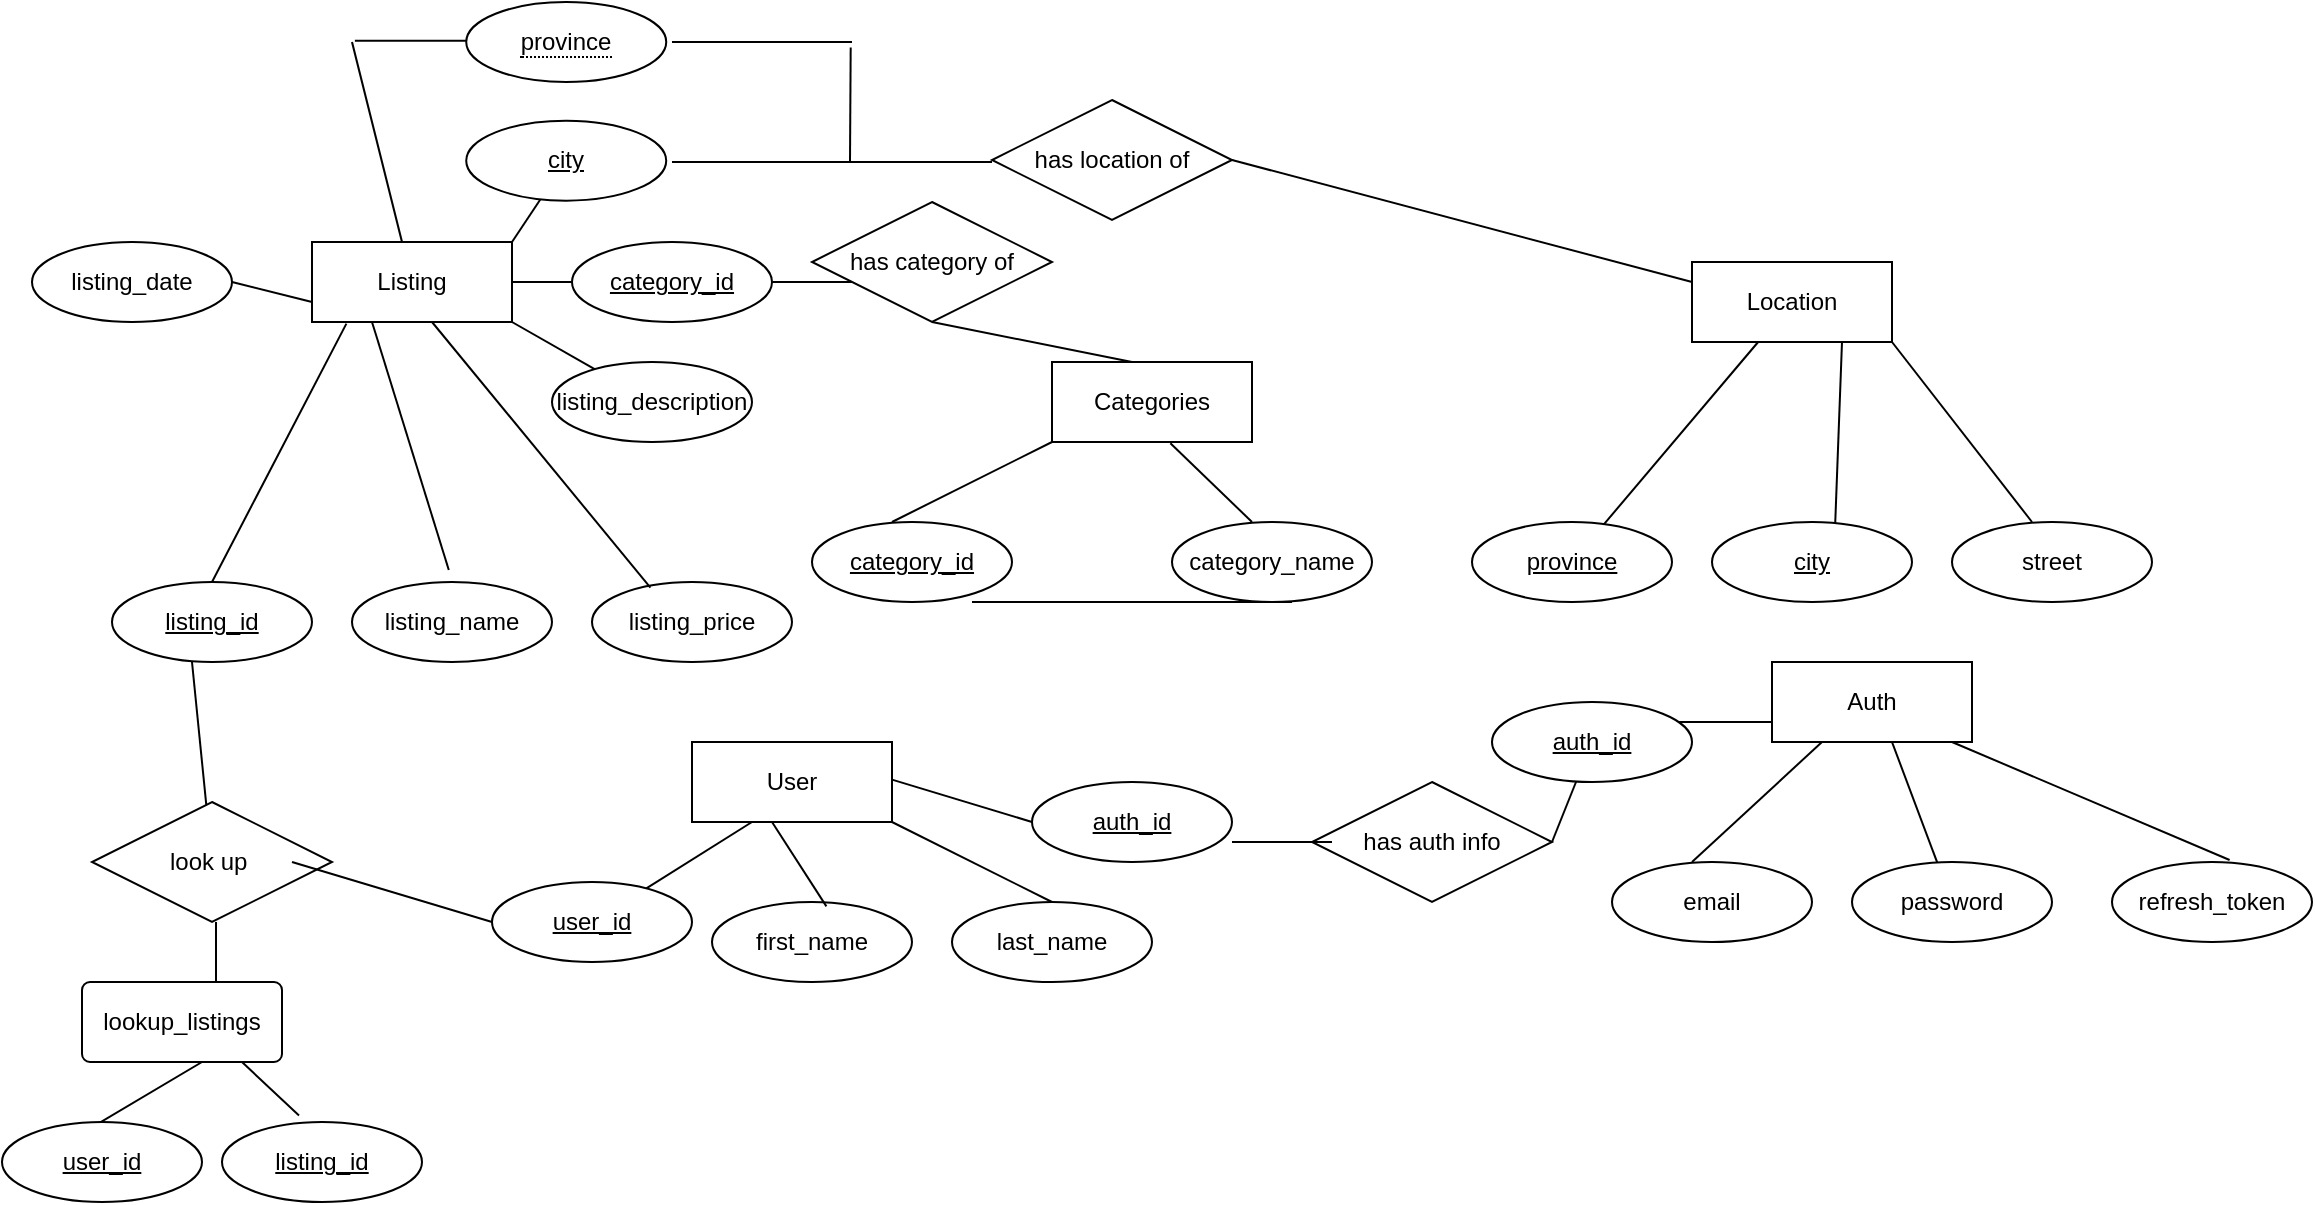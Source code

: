 <mxfile version="13.10.4" type="github">
  <diagram id="lJusU90D1SwoFdwMNqTP" name="Page-1">
    <mxGraphModel dx="2071" dy="645" grid="1" gridSize="10" guides="1" tooltips="1" connect="1" arrows="1" fold="1" page="1" pageScale="1" pageWidth="850" pageHeight="1100" math="0" shadow="0">
      <root>
        <mxCell id="0" />
        <mxCell id="1" parent="0" />
        <mxCell id="3cMcINZh52HeWopU8un9-40" value="listing_id" style="ellipse;whiteSpace=wrap;html=1;align=center;fontStyle=4;" vertex="1" parent="1">
          <mxGeometry x="-190" y="310" width="100" height="40" as="geometry" />
        </mxCell>
        <mxCell id="3cMcINZh52HeWopU8un9-41" value="User" style="whiteSpace=wrap;html=1;align=center;" vertex="1" parent="1">
          <mxGeometry x="100" y="390" width="100" height="40" as="geometry" />
        </mxCell>
        <mxCell id="3cMcINZh52HeWopU8un9-42" value="Auth&lt;br&gt;" style="whiteSpace=wrap;html=1;align=center;" vertex="1" parent="1">
          <mxGeometry x="640" y="350" width="100" height="40" as="geometry" />
        </mxCell>
        <mxCell id="3cMcINZh52HeWopU8un9-43" value="Categories" style="whiteSpace=wrap;html=1;align=center;" vertex="1" parent="1">
          <mxGeometry x="280" y="200" width="100" height="40" as="geometry" />
        </mxCell>
        <mxCell id="3cMcINZh52HeWopU8un9-44" value="Location" style="whiteSpace=wrap;html=1;align=center;" vertex="1" parent="1">
          <mxGeometry x="600" y="150" width="100" height="40" as="geometry" />
        </mxCell>
        <mxCell id="3cMcINZh52HeWopU8un9-46" value="Listing" style="whiteSpace=wrap;html=1;align=center;" vertex="1" parent="1">
          <mxGeometry x="-90" y="140" width="100" height="40" as="geometry" />
        </mxCell>
        <mxCell id="3cMcINZh52HeWopU8un9-55" value="" style="endArrow=none;html=1;rounded=0;entryX=0.172;entryY=1.02;entryDx=0;entryDy=0;entryPerimeter=0;" edge="1" parent="1" target="3cMcINZh52HeWopU8un9-46">
          <mxGeometry relative="1" as="geometry">
            <mxPoint x="-140" y="310" as="sourcePoint" />
            <mxPoint x="20" y="310" as="targetPoint" />
          </mxGeometry>
        </mxCell>
        <mxCell id="3cMcINZh52HeWopU8un9-56" value="listing_name" style="ellipse;whiteSpace=wrap;html=1;align=center;" vertex="1" parent="1">
          <mxGeometry x="-70" y="310" width="100" height="40" as="geometry" />
        </mxCell>
        <mxCell id="3cMcINZh52HeWopU8un9-57" value="listing_price" style="ellipse;whiteSpace=wrap;html=1;align=center;" vertex="1" parent="1">
          <mxGeometry x="50" y="310" width="100" height="40" as="geometry" />
        </mxCell>
        <mxCell id="3cMcINZh52HeWopU8un9-58" value="listing_description" style="ellipse;whiteSpace=wrap;html=1;align=center;" vertex="1" parent="1">
          <mxGeometry x="30" y="200" width="100" height="40" as="geometry" />
        </mxCell>
        <mxCell id="3cMcINZh52HeWopU8un9-59" value="" style="endArrow=none;html=1;rounded=0;entryX=0.484;entryY=-0.15;entryDx=0;entryDy=0;entryPerimeter=0;" edge="1" parent="1" target="3cMcINZh52HeWopU8un9-56">
          <mxGeometry relative="1" as="geometry">
            <mxPoint x="-60" y="180" as="sourcePoint" />
            <mxPoint x="100" y="180" as="targetPoint" />
          </mxGeometry>
        </mxCell>
        <mxCell id="3cMcINZh52HeWopU8un9-60" value="" style="endArrow=none;html=1;rounded=0;entryX=0.292;entryY=0.07;entryDx=0;entryDy=0;entryPerimeter=0;" edge="1" parent="1" target="3cMcINZh52HeWopU8un9-57">
          <mxGeometry relative="1" as="geometry">
            <mxPoint x="-30" y="180" as="sourcePoint" />
            <mxPoint x="130" y="180" as="targetPoint" />
          </mxGeometry>
        </mxCell>
        <mxCell id="3cMcINZh52HeWopU8un9-66" value="" style="endArrow=none;html=1;rounded=0;exitX=1;exitY=1;exitDx=0;exitDy=0;" edge="1" parent="1" source="3cMcINZh52HeWopU8un9-46" target="3cMcINZh52HeWopU8un9-58">
          <mxGeometry relative="1" as="geometry">
            <mxPoint y="170" as="sourcePoint" />
            <mxPoint x="160" y="170" as="targetPoint" />
          </mxGeometry>
        </mxCell>
        <mxCell id="3cMcINZh52HeWopU8un9-67" value="" style="endArrow=none;html=1;rounded=0;" edge="1" parent="1" source="3cMcINZh52HeWopU8un9-44" target="3cMcINZh52HeWopU8un9-68">
          <mxGeometry relative="1" as="geometry">
            <mxPoint x="540" y="400" as="sourcePoint" />
            <mxPoint x="700" y="400" as="targetPoint" />
          </mxGeometry>
        </mxCell>
        <mxCell id="3cMcINZh52HeWopU8un9-68" value="province" style="ellipse;whiteSpace=wrap;html=1;align=center;fontStyle=4;" vertex="1" parent="1">
          <mxGeometry x="490" y="280" width="100" height="40" as="geometry" />
        </mxCell>
        <mxCell id="3cMcINZh52HeWopU8un9-71" value="" style="endArrow=none;html=1;rounded=0;entryX=0;entryY=1;entryDx=0;entryDy=0;" edge="1" parent="1" target="3cMcINZh52HeWopU8un9-43">
          <mxGeometry relative="1" as="geometry">
            <mxPoint x="200" y="280" as="sourcePoint" />
            <mxPoint x="360" y="280" as="targetPoint" />
          </mxGeometry>
        </mxCell>
        <mxCell id="3cMcINZh52HeWopU8un9-73" value="category_name" style="ellipse;whiteSpace=wrap;html=1;align=center;" vertex="1" parent="1">
          <mxGeometry x="340" y="280" width="100" height="40" as="geometry" />
        </mxCell>
        <mxCell id="3cMcINZh52HeWopU8un9-75" value="" style="endArrow=none;html=1;rounded=0;entryX=0.592;entryY=1.015;entryDx=0;entryDy=0;entryPerimeter=0;" edge="1" parent="1" target="3cMcINZh52HeWopU8un9-43">
          <mxGeometry relative="1" as="geometry">
            <mxPoint x="380" y="280" as="sourcePoint" />
            <mxPoint x="540" y="280" as="targetPoint" />
          </mxGeometry>
        </mxCell>
        <mxCell id="3cMcINZh52HeWopU8un9-79" value="" style="endArrow=none;html=1;rounded=0;" edge="1" parent="1" target="3cMcINZh52HeWopU8un9-121">
          <mxGeometry relative="1" as="geometry">
            <mxPoint x="10" y="160" as="sourcePoint" />
            <mxPoint x="90" y="160" as="targetPoint" />
          </mxGeometry>
        </mxCell>
        <mxCell id="3cMcINZh52HeWopU8un9-83" value="" style="endArrow=none;html=1;rounded=0;entryX=0.5;entryY=0;entryDx=0;entryDy=0;" edge="1" parent="1">
          <mxGeometry relative="1" as="geometry">
            <mxPoint x="700" y="190" as="sourcePoint" />
            <mxPoint x="770" y="280" as="targetPoint" />
          </mxGeometry>
        </mxCell>
        <mxCell id="3cMcINZh52HeWopU8un9-84" value="" style="endArrow=none;html=1;rounded=0;entryX=0.616;entryY=0.022;entryDx=0;entryDy=0;entryPerimeter=0;exitX=0.75;exitY=1;exitDx=0;exitDy=0;" edge="1" parent="1" source="3cMcINZh52HeWopU8un9-44" target="3cMcINZh52HeWopU8un9-154">
          <mxGeometry relative="1" as="geometry">
            <mxPoint x="560" y="219.5" as="sourcePoint" />
            <mxPoint x="682.8" y="284.6" as="targetPoint" />
          </mxGeometry>
        </mxCell>
        <mxCell id="3cMcINZh52HeWopU8un9-86" value="" style="endArrow=none;html=1;rounded=0;exitX=1;exitY=0;exitDx=0;exitDy=0;" edge="1" parent="1" source="3cMcINZh52HeWopU8un9-46" target="3cMcINZh52HeWopU8un9-122">
          <mxGeometry relative="1" as="geometry">
            <mxPoint x="-40" y="120" as="sourcePoint" />
            <mxPoint x="37.117" y="99.325" as="targetPoint" />
          </mxGeometry>
        </mxCell>
        <mxCell id="3cMcINZh52HeWopU8un9-89" value="email" style="ellipse;whiteSpace=wrap;html=1;align=center;" vertex="1" parent="1">
          <mxGeometry x="560" y="450" width="100" height="40" as="geometry" />
        </mxCell>
        <mxCell id="3cMcINZh52HeWopU8un9-90" value="password" style="ellipse;whiteSpace=wrap;html=1;align=center;" vertex="1" parent="1">
          <mxGeometry x="680" y="450" width="100" height="40" as="geometry" />
        </mxCell>
        <mxCell id="3cMcINZh52HeWopU8un9-91" value="" style="endArrow=none;html=1;rounded=0;entryX=0.25;entryY=1;entryDx=0;entryDy=0;" edge="1" parent="1" target="3cMcINZh52HeWopU8un9-42">
          <mxGeometry relative="1" as="geometry">
            <mxPoint x="600" y="450" as="sourcePoint" />
            <mxPoint x="760" y="450" as="targetPoint" />
          </mxGeometry>
        </mxCell>
        <mxCell id="3cMcINZh52HeWopU8un9-92" value="refresh_token" style="ellipse;whiteSpace=wrap;html=1;align=center;" vertex="1" parent="1">
          <mxGeometry x="810" y="450" width="100" height="40" as="geometry" />
        </mxCell>
        <mxCell id="3cMcINZh52HeWopU8un9-94" value="" style="endArrow=none;html=1;rounded=0;" edge="1" parent="1" target="3cMcINZh52HeWopU8un9-90">
          <mxGeometry relative="1" as="geometry">
            <mxPoint x="700" y="390" as="sourcePoint" />
            <mxPoint x="860" y="390" as="targetPoint" />
          </mxGeometry>
        </mxCell>
        <mxCell id="3cMcINZh52HeWopU8un9-95" value="" style="endArrow=none;html=1;rounded=0;entryX=0.588;entryY=-0.025;entryDx=0;entryDy=0;entryPerimeter=0;" edge="1" parent="1" target="3cMcINZh52HeWopU8un9-92">
          <mxGeometry relative="1" as="geometry">
            <mxPoint x="730" y="390" as="sourcePoint" />
            <mxPoint x="890" y="390" as="targetPoint" />
          </mxGeometry>
        </mxCell>
        <mxCell id="3cMcINZh52HeWopU8un9-97" value="" style="endArrow=none;html=1;rounded=0;" edge="1" parent="1">
          <mxGeometry relative="1" as="geometry">
            <mxPoint x="580" y="380" as="sourcePoint" />
            <mxPoint x="640" y="380" as="targetPoint" />
          </mxGeometry>
        </mxCell>
        <mxCell id="3cMcINZh52HeWopU8un9-100" value="first_name" style="ellipse;whiteSpace=wrap;html=1;align=center;" vertex="1" parent="1">
          <mxGeometry x="110" y="470" width="100" height="40" as="geometry" />
        </mxCell>
        <mxCell id="3cMcINZh52HeWopU8un9-101" value="last_name" style="ellipse;whiteSpace=wrap;html=1;align=center;" vertex="1" parent="1">
          <mxGeometry x="230" y="470" width="100" height="40" as="geometry" />
        </mxCell>
        <mxCell id="3cMcINZh52HeWopU8un9-105" value="listing_date" style="ellipse;whiteSpace=wrap;html=1;align=center;" vertex="1" parent="1">
          <mxGeometry x="-230" y="140" width="100" height="40" as="geometry" />
        </mxCell>
        <mxCell id="3cMcINZh52HeWopU8un9-107" value="" style="endArrow=none;html=1;rounded=0;exitX=1;exitY=0.5;exitDx=0;exitDy=0;" edge="1" parent="1" source="3cMcINZh52HeWopU8un9-105">
          <mxGeometry relative="1" as="geometry">
            <mxPoint x="-250" y="170" as="sourcePoint" />
            <mxPoint x="-90" y="170" as="targetPoint" />
          </mxGeometry>
        </mxCell>
        <mxCell id="3cMcINZh52HeWopU8un9-108" value="" style="endArrow=none;html=1;rounded=0;" edge="1" parent="1">
          <mxGeometry relative="1" as="geometry">
            <mxPoint x="77.179" y="463.213" as="sourcePoint" />
            <mxPoint x="130" y="430" as="targetPoint" />
          </mxGeometry>
        </mxCell>
        <mxCell id="3cMcINZh52HeWopU8un9-109" value="" style="endArrow=none;html=1;rounded=0;entryX=0.572;entryY=0.055;entryDx=0;entryDy=0;entryPerimeter=0;" edge="1" parent="1" target="3cMcINZh52HeWopU8un9-100">
          <mxGeometry relative="1" as="geometry">
            <mxPoint x="140" y="430" as="sourcePoint" />
            <mxPoint x="300" y="430" as="targetPoint" />
          </mxGeometry>
        </mxCell>
        <mxCell id="3cMcINZh52HeWopU8un9-110" value="" style="endArrow=none;html=1;rounded=0;entryX=0.5;entryY=0;entryDx=0;entryDy=0;" edge="1" parent="1" target="3cMcINZh52HeWopU8un9-101">
          <mxGeometry relative="1" as="geometry">
            <mxPoint x="200" y="430" as="sourcePoint" />
            <mxPoint x="360" y="430" as="targetPoint" />
          </mxGeometry>
        </mxCell>
        <mxCell id="3cMcINZh52HeWopU8un9-111" value="lookup_listings" style="rounded=1;arcSize=10;whiteSpace=wrap;html=1;align=center;" vertex="1" parent="1">
          <mxGeometry x="-205" y="510" width="100" height="40" as="geometry" />
        </mxCell>
        <mxCell id="3cMcINZh52HeWopU8un9-113" value="" style="endArrow=none;html=1;rounded=0;entryX=0.39;entryY=0.154;entryDx=0;entryDy=0;entryPerimeter=0;" edge="1" parent="1">
          <mxGeometry relative="1" as="geometry">
            <mxPoint x="-145" y="550" as="sourcePoint" />
            <mxPoint x="-206" y="586.16" as="targetPoint" />
          </mxGeometry>
        </mxCell>
        <mxCell id="3cMcINZh52HeWopU8un9-118" value="category_id" style="ellipse;whiteSpace=wrap;html=1;align=center;fontStyle=4;" vertex="1" parent="1">
          <mxGeometry x="160" y="280" width="100" height="40" as="geometry" />
        </mxCell>
        <mxCell id="3cMcINZh52HeWopU8un9-119" value="user_id" style="ellipse;whiteSpace=wrap;html=1;align=center;fontStyle=4;" vertex="1" parent="1">
          <mxGeometry y="460" width="100" height="40" as="geometry" />
        </mxCell>
        <mxCell id="3cMcINZh52HeWopU8un9-120" value="auth_id" style="ellipse;whiteSpace=wrap;html=1;align=center;fontStyle=4;" vertex="1" parent="1">
          <mxGeometry x="500" y="370" width="100" height="40" as="geometry" />
        </mxCell>
        <mxCell id="3cMcINZh52HeWopU8un9-121" value="category_id" style="ellipse;whiteSpace=wrap;html=1;align=center;fontStyle=4;" vertex="1" parent="1">
          <mxGeometry x="40" y="140" width="100" height="40" as="geometry" />
        </mxCell>
        <mxCell id="3cMcINZh52HeWopU8un9-122" value="city" style="ellipse;whiteSpace=wrap;html=1;align=center;fontStyle=4;" vertex="1" parent="1">
          <mxGeometry x="-12.883" y="79.325" width="100" height="40" as="geometry" />
        </mxCell>
        <mxCell id="3cMcINZh52HeWopU8un9-123" value="user_id" style="ellipse;whiteSpace=wrap;html=1;align=center;fontStyle=4;" vertex="1" parent="1">
          <mxGeometry x="-245" y="580" width="100" height="40" as="geometry" />
        </mxCell>
        <mxCell id="3cMcINZh52HeWopU8un9-124" value="listing_id" style="ellipse;whiteSpace=wrap;html=1;align=center;fontStyle=4;" vertex="1" parent="1">
          <mxGeometry x="-135" y="580" width="100" height="40" as="geometry" />
        </mxCell>
        <mxCell id="3cMcINZh52HeWopU8un9-125" value="" style="endArrow=none;html=1;rounded=0;entryX=0.385;entryY=-0.081;entryDx=0;entryDy=0;entryPerimeter=0;" edge="1" parent="1" target="3cMcINZh52HeWopU8un9-124">
          <mxGeometry relative="1" as="geometry">
            <mxPoint x="-125" y="550" as="sourcePoint" />
            <mxPoint x="-26.5" y="596.76" as="targetPoint" />
          </mxGeometry>
        </mxCell>
        <mxCell id="3cMcINZh52HeWopU8un9-126" value="auth_id" style="ellipse;whiteSpace=wrap;html=1;align=center;fontStyle=4;" vertex="1" parent="1">
          <mxGeometry x="270" y="410" width="100" height="40" as="geometry" />
        </mxCell>
        <mxCell id="3cMcINZh52HeWopU8un9-127" value="" style="endArrow=none;html=1;rounded=0;entryX=0;entryY=0.5;entryDx=0;entryDy=0;" edge="1" parent="1" target="3cMcINZh52HeWopU8un9-126">
          <mxGeometry relative="1" as="geometry">
            <mxPoint x="200" y="408.82" as="sourcePoint" />
            <mxPoint x="360" y="408.82" as="targetPoint" />
          </mxGeometry>
        </mxCell>
        <mxCell id="3cMcINZh52HeWopU8un9-128" value="has category of" style="shape=rhombus;perimeter=rhombusPerimeter;whiteSpace=wrap;html=1;align=center;" vertex="1" parent="1">
          <mxGeometry x="160" y="120" width="120" height="60" as="geometry" />
        </mxCell>
        <mxCell id="3cMcINZh52HeWopU8un9-130" value="" style="endArrow=none;html=1;rounded=0;entryX=0.4;entryY=0;entryDx=0;entryDy=0;entryPerimeter=0;exitX=0.5;exitY=1;exitDx=0;exitDy=0;" edge="1" parent="1" source="3cMcINZh52HeWopU8un9-128" target="3cMcINZh52HeWopU8un9-43">
          <mxGeometry relative="1" as="geometry">
            <mxPoint x="170" y="219.41" as="sourcePoint" />
            <mxPoint x="330" y="219.41" as="targetPoint" />
          </mxGeometry>
        </mxCell>
        <mxCell id="3cMcINZh52HeWopU8un9-132" value="" style="line;strokeWidth=1;rotatable=0;dashed=0;labelPosition=right;align=left;verticalAlign=middle;spacingTop=0;spacingLeft=6;points=[];portConstraint=eastwest;" vertex="1" parent="1">
          <mxGeometry x="140" y="155" width="40" height="10" as="geometry" />
        </mxCell>
        <mxCell id="3cMcINZh52HeWopU8un9-133" value="" style="endArrow=none;html=1;rounded=0;" edge="1" parent="1">
          <mxGeometry relative="1" as="geometry">
            <mxPoint x="90" y="100" as="sourcePoint" />
            <mxPoint x="250" y="100" as="targetPoint" />
          </mxGeometry>
        </mxCell>
        <mxCell id="3cMcINZh52HeWopU8un9-134" value="has location of" style="shape=rhombus;perimeter=rhombusPerimeter;whiteSpace=wrap;html=1;align=center;" vertex="1" parent="1">
          <mxGeometry x="250" y="69" width="120" height="60" as="geometry" />
        </mxCell>
        <mxCell id="3cMcINZh52HeWopU8un9-135" value="" style="endArrow=none;html=1;rounded=0;exitX=1;exitY=0.5;exitDx=0;exitDy=0;entryX=0;entryY=0.25;entryDx=0;entryDy=0;" edge="1" parent="1" source="3cMcINZh52HeWopU8un9-134" target="3cMcINZh52HeWopU8un9-44">
          <mxGeometry relative="1" as="geometry">
            <mxPoint x="490" y="98.41" as="sourcePoint" />
            <mxPoint x="650" y="98.41" as="targetPoint" />
          </mxGeometry>
        </mxCell>
        <mxCell id="3cMcINZh52HeWopU8un9-136" value="look up&amp;nbsp;" style="shape=rhombus;perimeter=rhombusPerimeter;whiteSpace=wrap;html=1;align=center;" vertex="1" parent="1">
          <mxGeometry x="-200" y="420" width="120" height="60" as="geometry" />
        </mxCell>
        <mxCell id="3cMcINZh52HeWopU8un9-137" value="" style="endArrow=none;html=1;rounded=0;" edge="1" parent="1" target="3cMcINZh52HeWopU8un9-136">
          <mxGeometry relative="1" as="geometry">
            <mxPoint x="-150" y="350" as="sourcePoint" />
            <mxPoint x="10" y="350" as="targetPoint" />
          </mxGeometry>
        </mxCell>
        <mxCell id="3cMcINZh52HeWopU8un9-138" value="" style="endArrow=none;html=1;rounded=0;" edge="1" parent="1">
          <mxGeometry relative="1" as="geometry">
            <mxPoint x="-138" y="480" as="sourcePoint" />
            <mxPoint x="-138" y="510" as="targetPoint" />
          </mxGeometry>
        </mxCell>
        <mxCell id="3cMcINZh52HeWopU8un9-140" value="" style="endArrow=none;html=1;rounded=0;entryX=0;entryY=0.5;entryDx=0;entryDy=0;" edge="1" parent="1" target="3cMcINZh52HeWopU8un9-119">
          <mxGeometry relative="1" as="geometry">
            <mxPoint x="-100" y="450" as="sourcePoint" />
            <mxPoint x="60" y="450" as="targetPoint" />
          </mxGeometry>
        </mxCell>
        <mxCell id="3cMcINZh52HeWopU8un9-144" value="has auth info" style="shape=rhombus;perimeter=rhombusPerimeter;whiteSpace=wrap;html=1;align=center;" vertex="1" parent="1">
          <mxGeometry x="410" y="410" width="120" height="60" as="geometry" />
        </mxCell>
        <mxCell id="3cMcINZh52HeWopU8un9-145" value="" style="endArrow=none;html=1;rounded=0;" edge="1" parent="1">
          <mxGeometry relative="1" as="geometry">
            <mxPoint x="370" y="440" as="sourcePoint" />
            <mxPoint x="420" y="440" as="targetPoint" />
          </mxGeometry>
        </mxCell>
        <mxCell id="3cMcINZh52HeWopU8un9-146" value="" style="endArrow=none;html=1;rounded=0;" edge="1" parent="1" target="3cMcINZh52HeWopU8un9-120">
          <mxGeometry relative="1" as="geometry">
            <mxPoint x="530" y="440" as="sourcePoint" />
            <mxPoint x="690" y="440" as="targetPoint" />
          </mxGeometry>
        </mxCell>
        <mxCell id="3cMcINZh52HeWopU8un9-148" value="" style="endArrow=none;html=1;rounded=0;" edge="1" parent="1">
          <mxGeometry relative="1" as="geometry">
            <mxPoint x="-68.56" y="39.41" as="sourcePoint" />
            <mxPoint x="-11.44" y="39.41" as="targetPoint" />
            <Array as="points">
              <mxPoint x="-28.56" y="39.41" />
            </Array>
          </mxGeometry>
        </mxCell>
        <mxCell id="3cMcINZh52HeWopU8un9-149" value="" style="endArrow=none;html=1;rounded=0;" edge="1" parent="1">
          <mxGeometry relative="1" as="geometry">
            <mxPoint x="240" y="320" as="sourcePoint" />
            <mxPoint x="400" y="320" as="targetPoint" />
          </mxGeometry>
        </mxCell>
        <mxCell id="3cMcINZh52HeWopU8un9-150" value="" style="endArrow=none;html=1;rounded=0;" edge="1" parent="1">
          <mxGeometry relative="1" as="geometry">
            <mxPoint x="240" y="320" as="sourcePoint" />
            <mxPoint x="400" y="320" as="targetPoint" />
          </mxGeometry>
        </mxCell>
        <mxCell id="3cMcINZh52HeWopU8un9-151" value="" style="endArrow=none;html=1;rounded=0;" edge="1" parent="1">
          <mxGeometry relative="1" as="geometry">
            <mxPoint x="240" y="320" as="sourcePoint" />
            <mxPoint x="400" y="320" as="targetPoint" />
          </mxGeometry>
        </mxCell>
        <mxCell id="3cMcINZh52HeWopU8un9-152" value="" style="endArrow=none;html=1;rounded=0;" edge="1" parent="1" source="3cMcINZh52HeWopU8un9-46">
          <mxGeometry relative="1" as="geometry">
            <mxPoint x="-170" y="90" as="sourcePoint" />
            <mxPoint x="-70" y="40" as="targetPoint" />
          </mxGeometry>
        </mxCell>
        <mxCell id="3cMcINZh52HeWopU8un9-153" value="&lt;span style=&quot;border-bottom: 1px dotted&quot;&gt;province&lt;/span&gt;" style="ellipse;whiteSpace=wrap;html=1;align=center;" vertex="1" parent="1">
          <mxGeometry x="-12.88" y="20" width="100" height="40" as="geometry" />
        </mxCell>
        <mxCell id="3cMcINZh52HeWopU8un9-154" value="city" style="ellipse;whiteSpace=wrap;html=1;align=center;fontStyle=4;" vertex="1" parent="1">
          <mxGeometry x="610" y="280" width="100" height="40" as="geometry" />
        </mxCell>
        <mxCell id="3cMcINZh52HeWopU8un9-155" value="street" style="ellipse;whiteSpace=wrap;html=1;align=center;" vertex="1" parent="1">
          <mxGeometry x="730" y="280" width="100" height="40" as="geometry" />
        </mxCell>
        <mxCell id="3cMcINZh52HeWopU8un9-156" value="" style="line;strokeWidth=1;rotatable=0;dashed=0;labelPosition=right;align=left;verticalAlign=middle;spacingTop=0;spacingLeft=6;points=[];portConstraint=eastwest;" vertex="1" parent="1">
          <mxGeometry x="90" y="35" width="60" height="10" as="geometry" />
        </mxCell>
        <mxCell id="3cMcINZh52HeWopU8un9-157" value="" style="line;strokeWidth=1;rotatable=0;dashed=0;labelPosition=right;align=left;verticalAlign=middle;spacingTop=0;spacingLeft=6;points=[];portConstraint=eastwest;" vertex="1" parent="1">
          <mxGeometry x="120" y="35" width="60" height="10" as="geometry" />
        </mxCell>
        <mxCell id="3cMcINZh52HeWopU8un9-158" value="" style="endArrow=none;html=1;rounded=0;exitX=0.989;exitY=0.776;exitDx=0;exitDy=0;exitPerimeter=0;" edge="1" parent="1" source="3cMcINZh52HeWopU8un9-157">
          <mxGeometry relative="1" as="geometry">
            <mxPoint x="100" y="67.82" as="sourcePoint" />
            <mxPoint x="179" y="100" as="targetPoint" />
          </mxGeometry>
        </mxCell>
      </root>
    </mxGraphModel>
  </diagram>
</mxfile>
